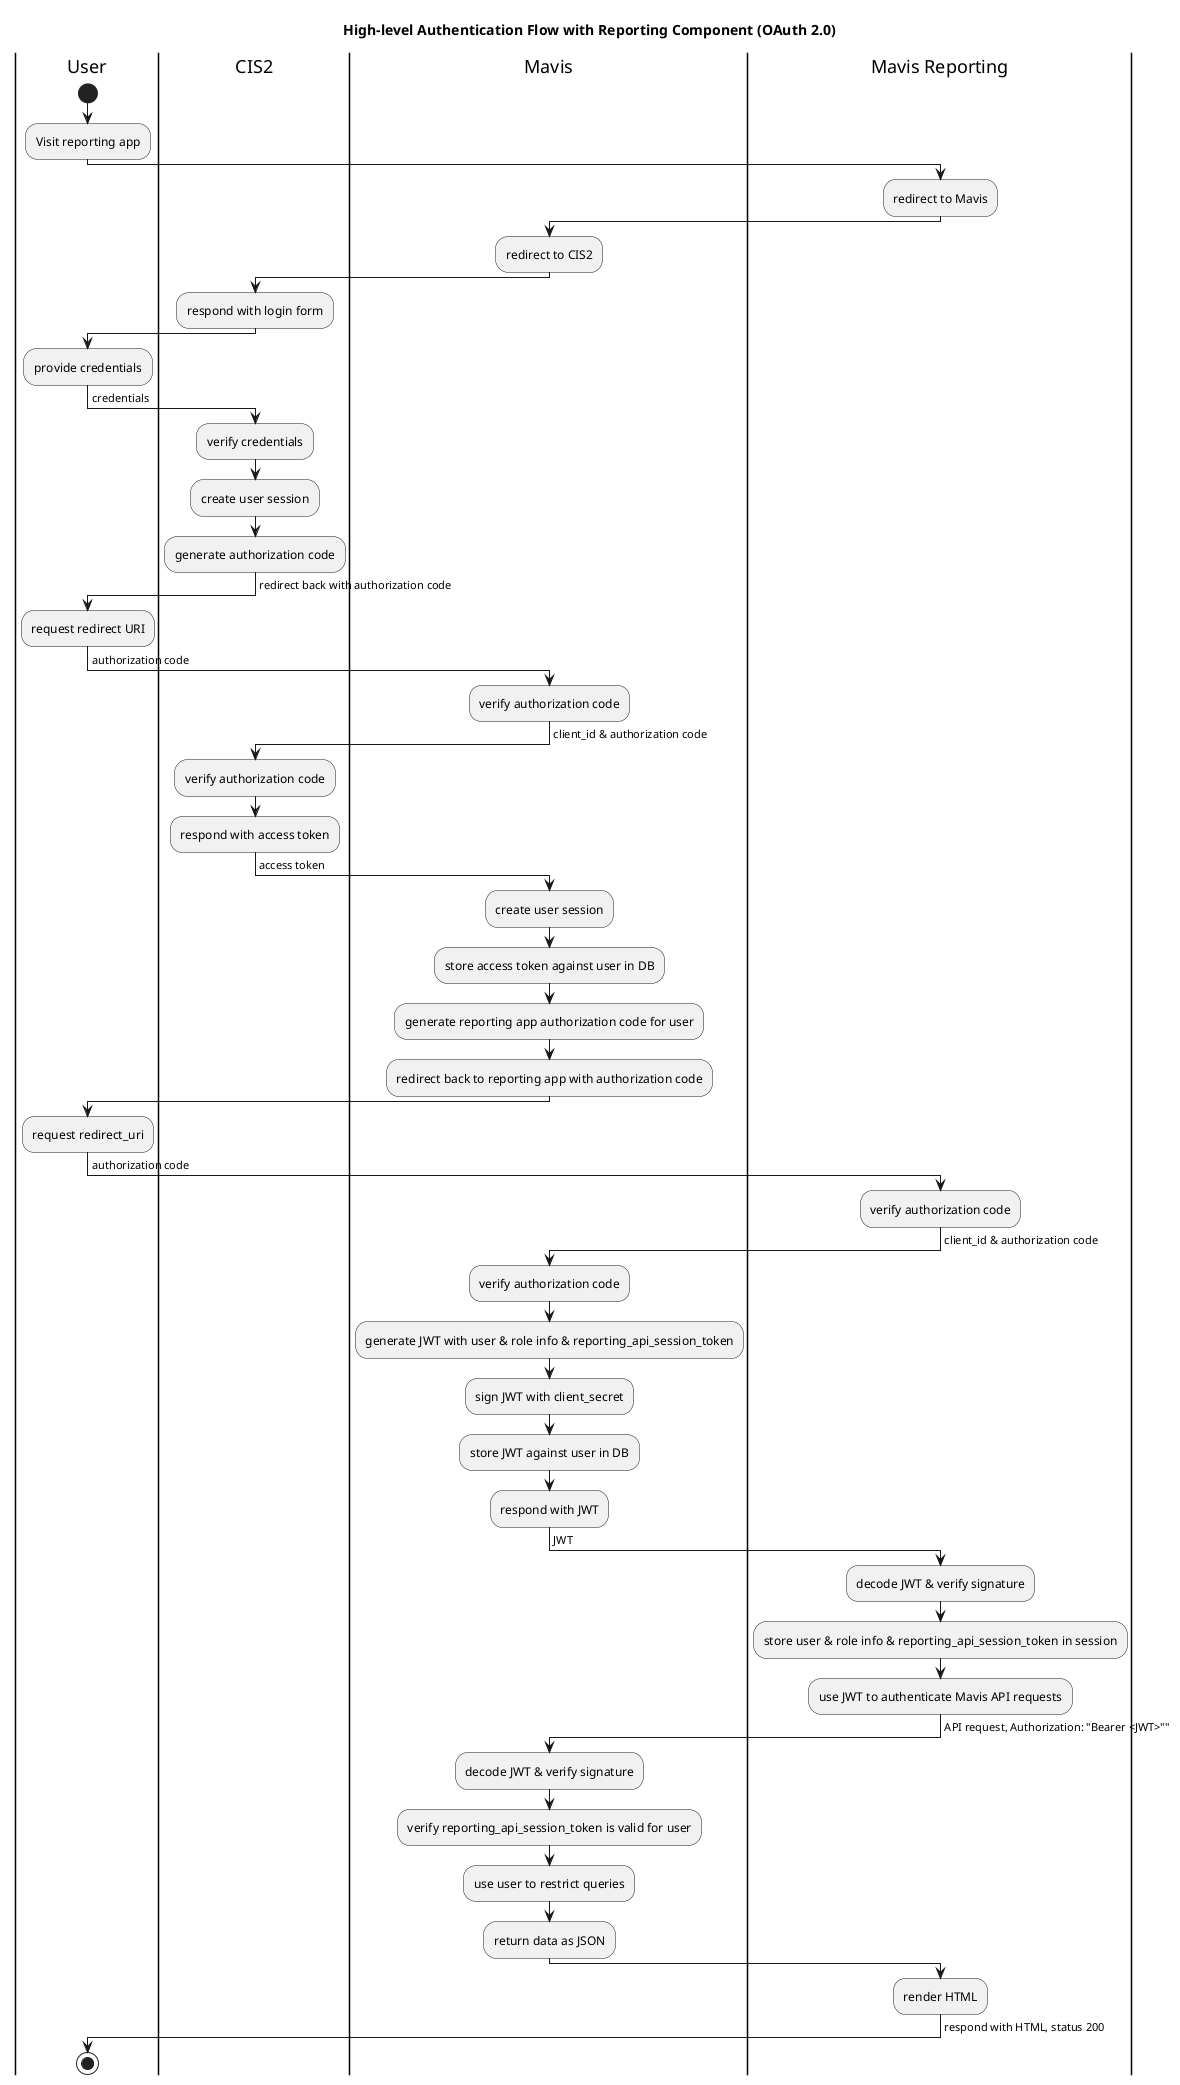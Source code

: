 @startuml
title "High-level Authentication Flow with Reporting Component (OAuth 2.0)" 
|User|
|CIS2|
|Mavis|
|Mavis Reporting|
|User|
start
:Visit reporting app;
|Mavis Reporting|
:redirect to Mavis;
|Mavis|
:redirect to CIS2;
|CIS2|
:respond with login form;
|User|
:provide credentials;
->credentials;
|CIS2|
:verify credentials;
:create user session;
:generate authorization code;
->redirect back with authorization code;
|User|
:request redirect URI;
->authorization code;
|Mavis|
:verify authorization code;
->client_id & authorization code;
|CIS2|
:verify authorization code;
:respond with access token;
->access token;
|Mavis|
:create user session;
:store access token against user in DB;
:generate reporting app authorization code for user;
:redirect back to reporting app with authorization code;
|User|
:request redirect_uri;
->authorization code;
|Mavis Reporting|
:verify authorization code;
->client_id & authorization code;
|Mavis|
:verify authorization code;
:generate JWT with user & role info & reporting_api_session_token;
:sign JWT with client_secret;
:store JWT against user in DB;
:respond with JWT;
->JWT;
|Mavis Reporting|
:decode JWT & verify signature;
:store user & role info & reporting_api_session_token in session;
:use JWT to authenticate Mavis API requests;
->API request, Authorization: "Bearer <JWT>"";
|Mavis|
:decode JWT & verify signature;
:verify reporting_api_session_token is valid for user;
:use user to restrict queries;
:return data as JSON;
|Mavis Reporting|
:render HTML;
->respond with HTML, status 200;
|User|
stop
@enduml